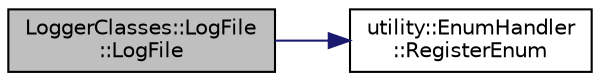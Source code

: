 digraph "LoggerClasses::LogFile::LogFile"
{
 // INTERACTIVE_SVG=YES
 // LATEX_PDF_SIZE
  edge [fontname="Helvetica",fontsize="10",labelfontname="Helvetica",labelfontsize="10"];
  node [fontname="Helvetica",fontsize="10",shape=record];
  rankdir="LR";
  Node0 [label="LoggerClasses::LogFile\l::LogFile",height=0.2,width=0.4,color="black", fillcolor="grey75", style="filled", fontcolor="black",tooltip="constructor"];
  Node0 -> Node1 [color="midnightblue",fontsize="10",style="solid",fontname="Helvetica"];
  Node1 [label="utility::EnumHandler\l::RegisterEnum",height=0.2,width=0.4,color="black", fillcolor="white", style="filled",URL="$d4/d3b/classutility_1_1EnumHandler.html#a37a6fdef5cc101d22028e6aafd2f719e",tooltip="Registers an Enum to the internal map."];
}
